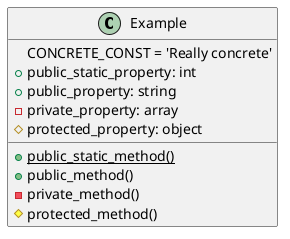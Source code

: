 @startuml

class Example {
    {static} + public_static_method()
    + public_method()
    - private_method()
    # protected_method()

    CONCRETE_CONST = 'Really concrete'
    + public_static_property: int
    + public_property: string
    - private_property: array
    # protected_property: object
}

@enduml
